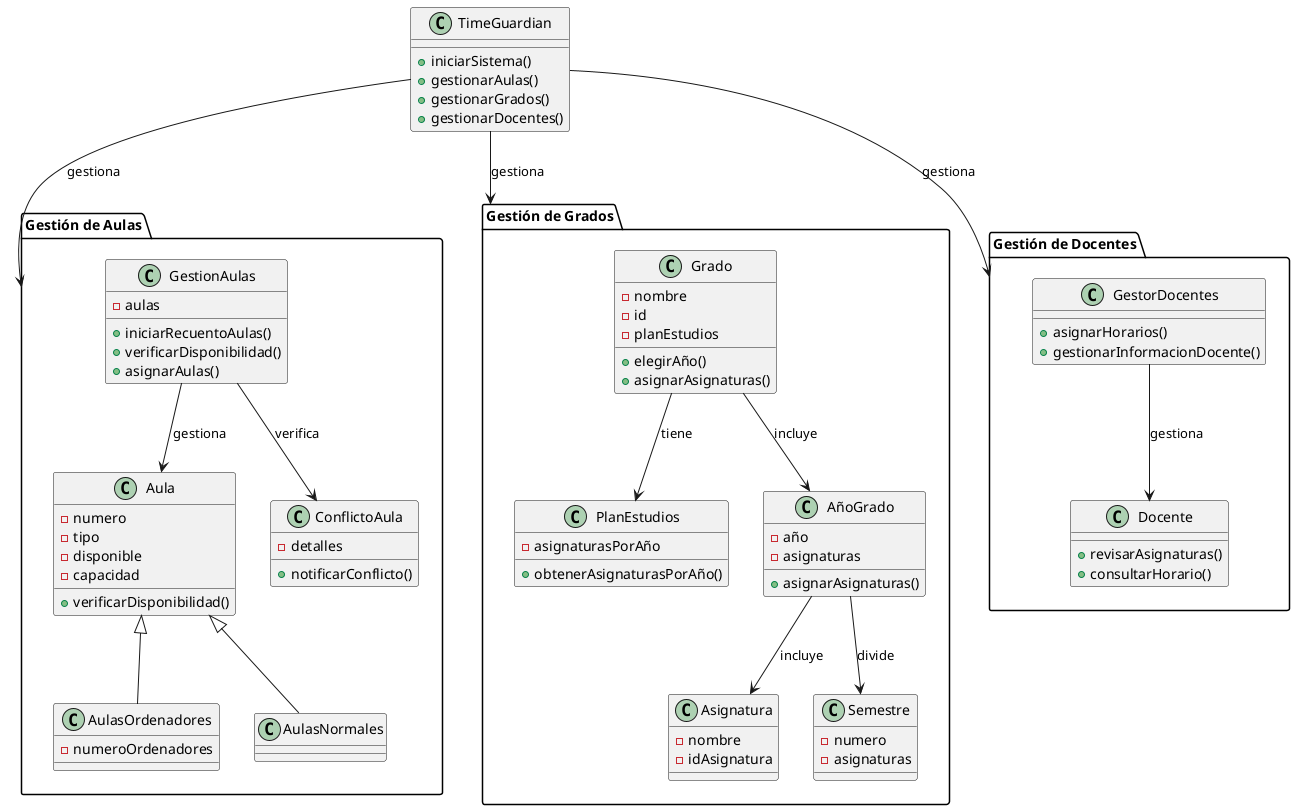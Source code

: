 @startuml

class TimeGuardian {
    + iniciarSistema()
    + gestionarAulas()
    + gestionarGrados()
    + gestionarDocentes()
}

package "Gestión de Aulas" {
    class GestionAulas {
        - aulas
        + iniciarRecuentoAulas()
        + verificarDisponibilidad()
        + asignarAulas()
    }

    class Aula {
        - numero
        - tipo
        - disponible
        - capacidad
        + verificarDisponibilidad()
    }

    class AulasOrdenadores {
        - numeroOrdenadores
    }

    class AulasNormales {
    }

    class ConflictoAula {
        - detalles
        + notificarConflicto()
    }

    GestionAulas --> Aula : gestiona
    Aula <|-- AulasOrdenadores
    Aula <|-- AulasNormales
    GestionAulas --> ConflictoAula : verifica
}

package "Gestión de Grados" {
    class Grado {
        - nombre
        - id
        - planEstudios
        + elegirAño()
        + asignarAsignaturas()
    }

    class PlanEstudios {
        - asignaturasPorAño
        + obtenerAsignaturasPorAño()
    }

    class Asignatura {
        - nombre
        - idAsignatura
    }

    class AñoGrado {
        - año
        - asignaturas
        + asignarAsignaturas()
    }

    class Semestre {
        - numero
        - asignaturas
    }

    Grado --> PlanEstudios : tiene
    Grado --> AñoGrado : incluye
    AñoGrado  -->  Asignatura : incluye
    AñoGrado --> Semestre : divide
}

package "Gestión de Docentes" {
    class GestorDocentes {
        + asignarHorarios()
        + gestionarInformacionDocente()
    }

    class Docente {
        + revisarAsignaturas()
        + consultarHorario()
    }

    GestorDocentes --> Docente : gestiona
}

TimeGuardian --> "Gestión de Aulas" : gestiona
TimeGuardian --> "Gestión de Grados" : gestiona
TimeGuardian --> "Gestión de Docentes" : gestiona

@enduml
